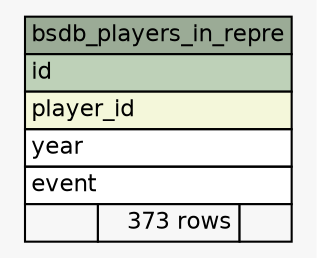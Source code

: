 // dot 2.38.0 on Mac OS X 10.9.4
// SchemaSpy rev 590
digraph "bsdb_players_in_repre" {
  graph [
    rankdir="RL"
    bgcolor="#f7f7f7"
    nodesep="0.18"
    ranksep="0.46"
    fontname="Helvetica"
    fontsize="11"
  ];
  node [
    fontname="Helvetica"
    fontsize="11"
    shape="plaintext"
  ];
  edge [
    arrowsize="0.8"
  ];
  "bsdb_players_in_repre" [
    label=<
    <TABLE BORDER="0" CELLBORDER="1" CELLSPACING="0" BGCOLOR="#ffffff">
      <TR><TD COLSPAN="3" BGCOLOR="#9bab96" ALIGN="CENTER">bsdb_players_in_repre</TD></TR>
      <TR><TD PORT="id" COLSPAN="3" BGCOLOR="#bed1b8" ALIGN="LEFT">id</TD></TR>
      <TR><TD PORT="player_id" COLSPAN="3" BGCOLOR="#f4f7da" ALIGN="LEFT">player_id</TD></TR>
      <TR><TD PORT="year" COLSPAN="3" ALIGN="LEFT">year</TD></TR>
      <TR><TD PORT="event" COLSPAN="3" ALIGN="LEFT">event</TD></TR>
      <TR><TD ALIGN="LEFT" BGCOLOR="#f7f7f7">  </TD><TD ALIGN="RIGHT" BGCOLOR="#f7f7f7">373 rows</TD><TD ALIGN="RIGHT" BGCOLOR="#f7f7f7">  </TD></TR>
    </TABLE>>
    URL="tables/bsdb_players_in_repre.html"
    tooltip="bsdb_players_in_repre"
  ];
}
